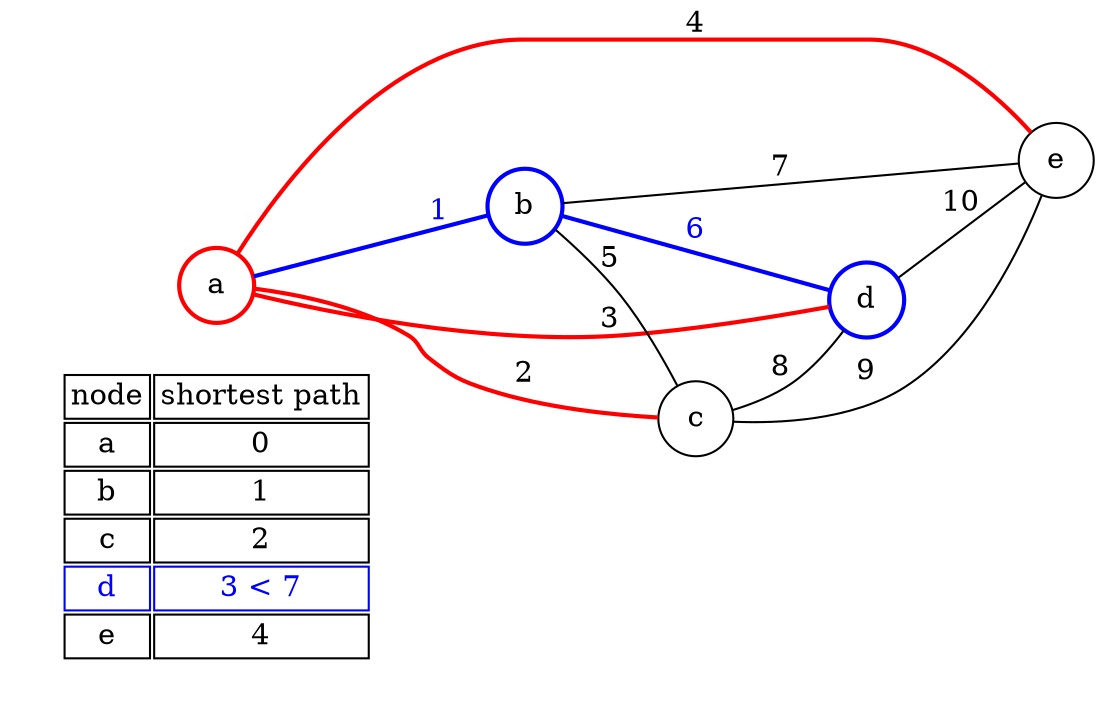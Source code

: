graph G {scale=3; rankdir=LR;  node [shape=plaintext]
  subgraph cluster_01 { 
    color = "white"
    key [label=<<table border="1" color="white">
      <tr><td align="center" port="tree" color="black">node</td><td align="center" port="tree" color="black">shortest path</td></tr>
      <tr><td align="center" port="tree" color="black">a</td><td align="center" port="tree" color="black">0</td></tr>
      <tr><td align="center" port="tree" color="black">b</td><td align="center" port="tree" color="black">1</td></tr>
      <tr><td align="center" port="tree" color="black">c</td><td align="center" port="tree" color="black">2</td></tr>
      <tr><td align="center" port="tree" color="blue"><font color="blue">d</font></td><td align="center" port="tree" color="blue"><font color="blue">3 &lt; 7</font></td></tr>
      <tr><td align="center" port="tree" color="black">e</td><td align="center" port="tree" color="black">4</td></tr>
      </table>>]
    key:tree:e key:tree:w [shape = "none" color="red"]
    key:back:e key:back:w [shape = "none" color="blue"]}
  a [shape="circle", label="a", color=red, style=bold];
  b [shape="circle", label="b", color=blue, style=bold];
  c [shape="circle", label="c"];
  d [shape="circle", label="d", color=blue, style=bold];
  e [shape="circle", label="e"];

a -- b [label="1", color=blue, style=bold, fontcolor=blue]; 
a -- c [label="2", color=red, style=bold];
a -- d [label="3", color=red, style=bold];
a -- e [label="4", color=red, style=bold];
b -- c [label="5"];
b -- d [label="6", color=blue, style=bold, fontcolor=blue];
b -- e [label="7"];
c -- d [label="8"];
c -- e [label="9"];
d -- e [label="10"];
}
